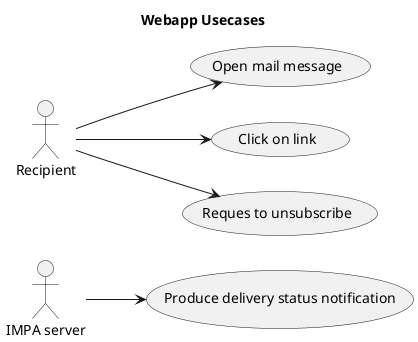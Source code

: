 ' usage: java -jar plantuml.jar source.uml

@startuml

	title Webapp Usecases
	left to right direction

	actor "IMPA server" as imap
	actor "Recipient" as recipient
		
	usecase (Produce delivery status notification) as dsn
	usecase (Open mail message) as open
	usecase (Click on link) as click
	usecase (Reques to unsubscribe) as unsubscribe
	
	imap --> dsn
	recipient --> open
	recipient --> click
	recipient --> unsubscribe
	
@enduml

